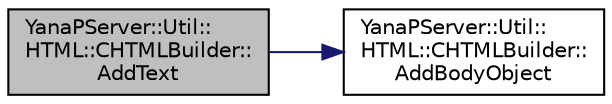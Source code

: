 digraph "YanaPServer::Util::HTML::CHTMLBuilder::AddText"
{
  edge [fontname="Helvetica",fontsize="10",labelfontname="Helvetica",labelfontsize="10"];
  node [fontname="Helvetica",fontsize="10",shape=record];
  rankdir="LR";
  Node27 [label="YanaPServer::Util::\lHTML::CHTMLBuilder::\lAddText",height=0.2,width=0.4,color="black", fillcolor="grey75", style="filled", fontcolor="black"];
  Node27 -> Node28 [color="midnightblue",fontsize="10",style="solid",fontname="Helvetica"];
  Node28 [label="YanaPServer::Util::\lHTML::CHTMLBuilder::\lAddBodyObject",height=0.2,width=0.4,color="black", fillcolor="white", style="filled",URL="$class_yana_p_server_1_1_util_1_1_h_t_m_l_1_1_c_h_t_m_l_builder.html#a6d5ddfedce9ed1933d86c4a27e478c50",tooltip="ボディオブジェクト追加 "];
}
